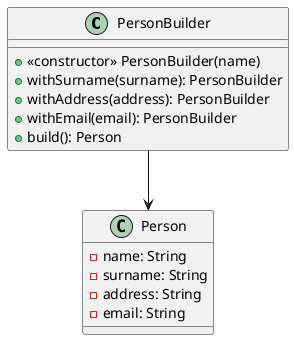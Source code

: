 @startuml
class PersonBuilder {
    +<<constructor>> PersonBuilder(name)
    +withSurname(surname): PersonBuilder
    +withAddress(address): PersonBuilder
    +withEmail(email): PersonBuilder
    +build(): Person
}

class Person {
    -name: String
    -surname: String
    -address: String
    -email: String
}

PersonBuilder --> Person
@enduml